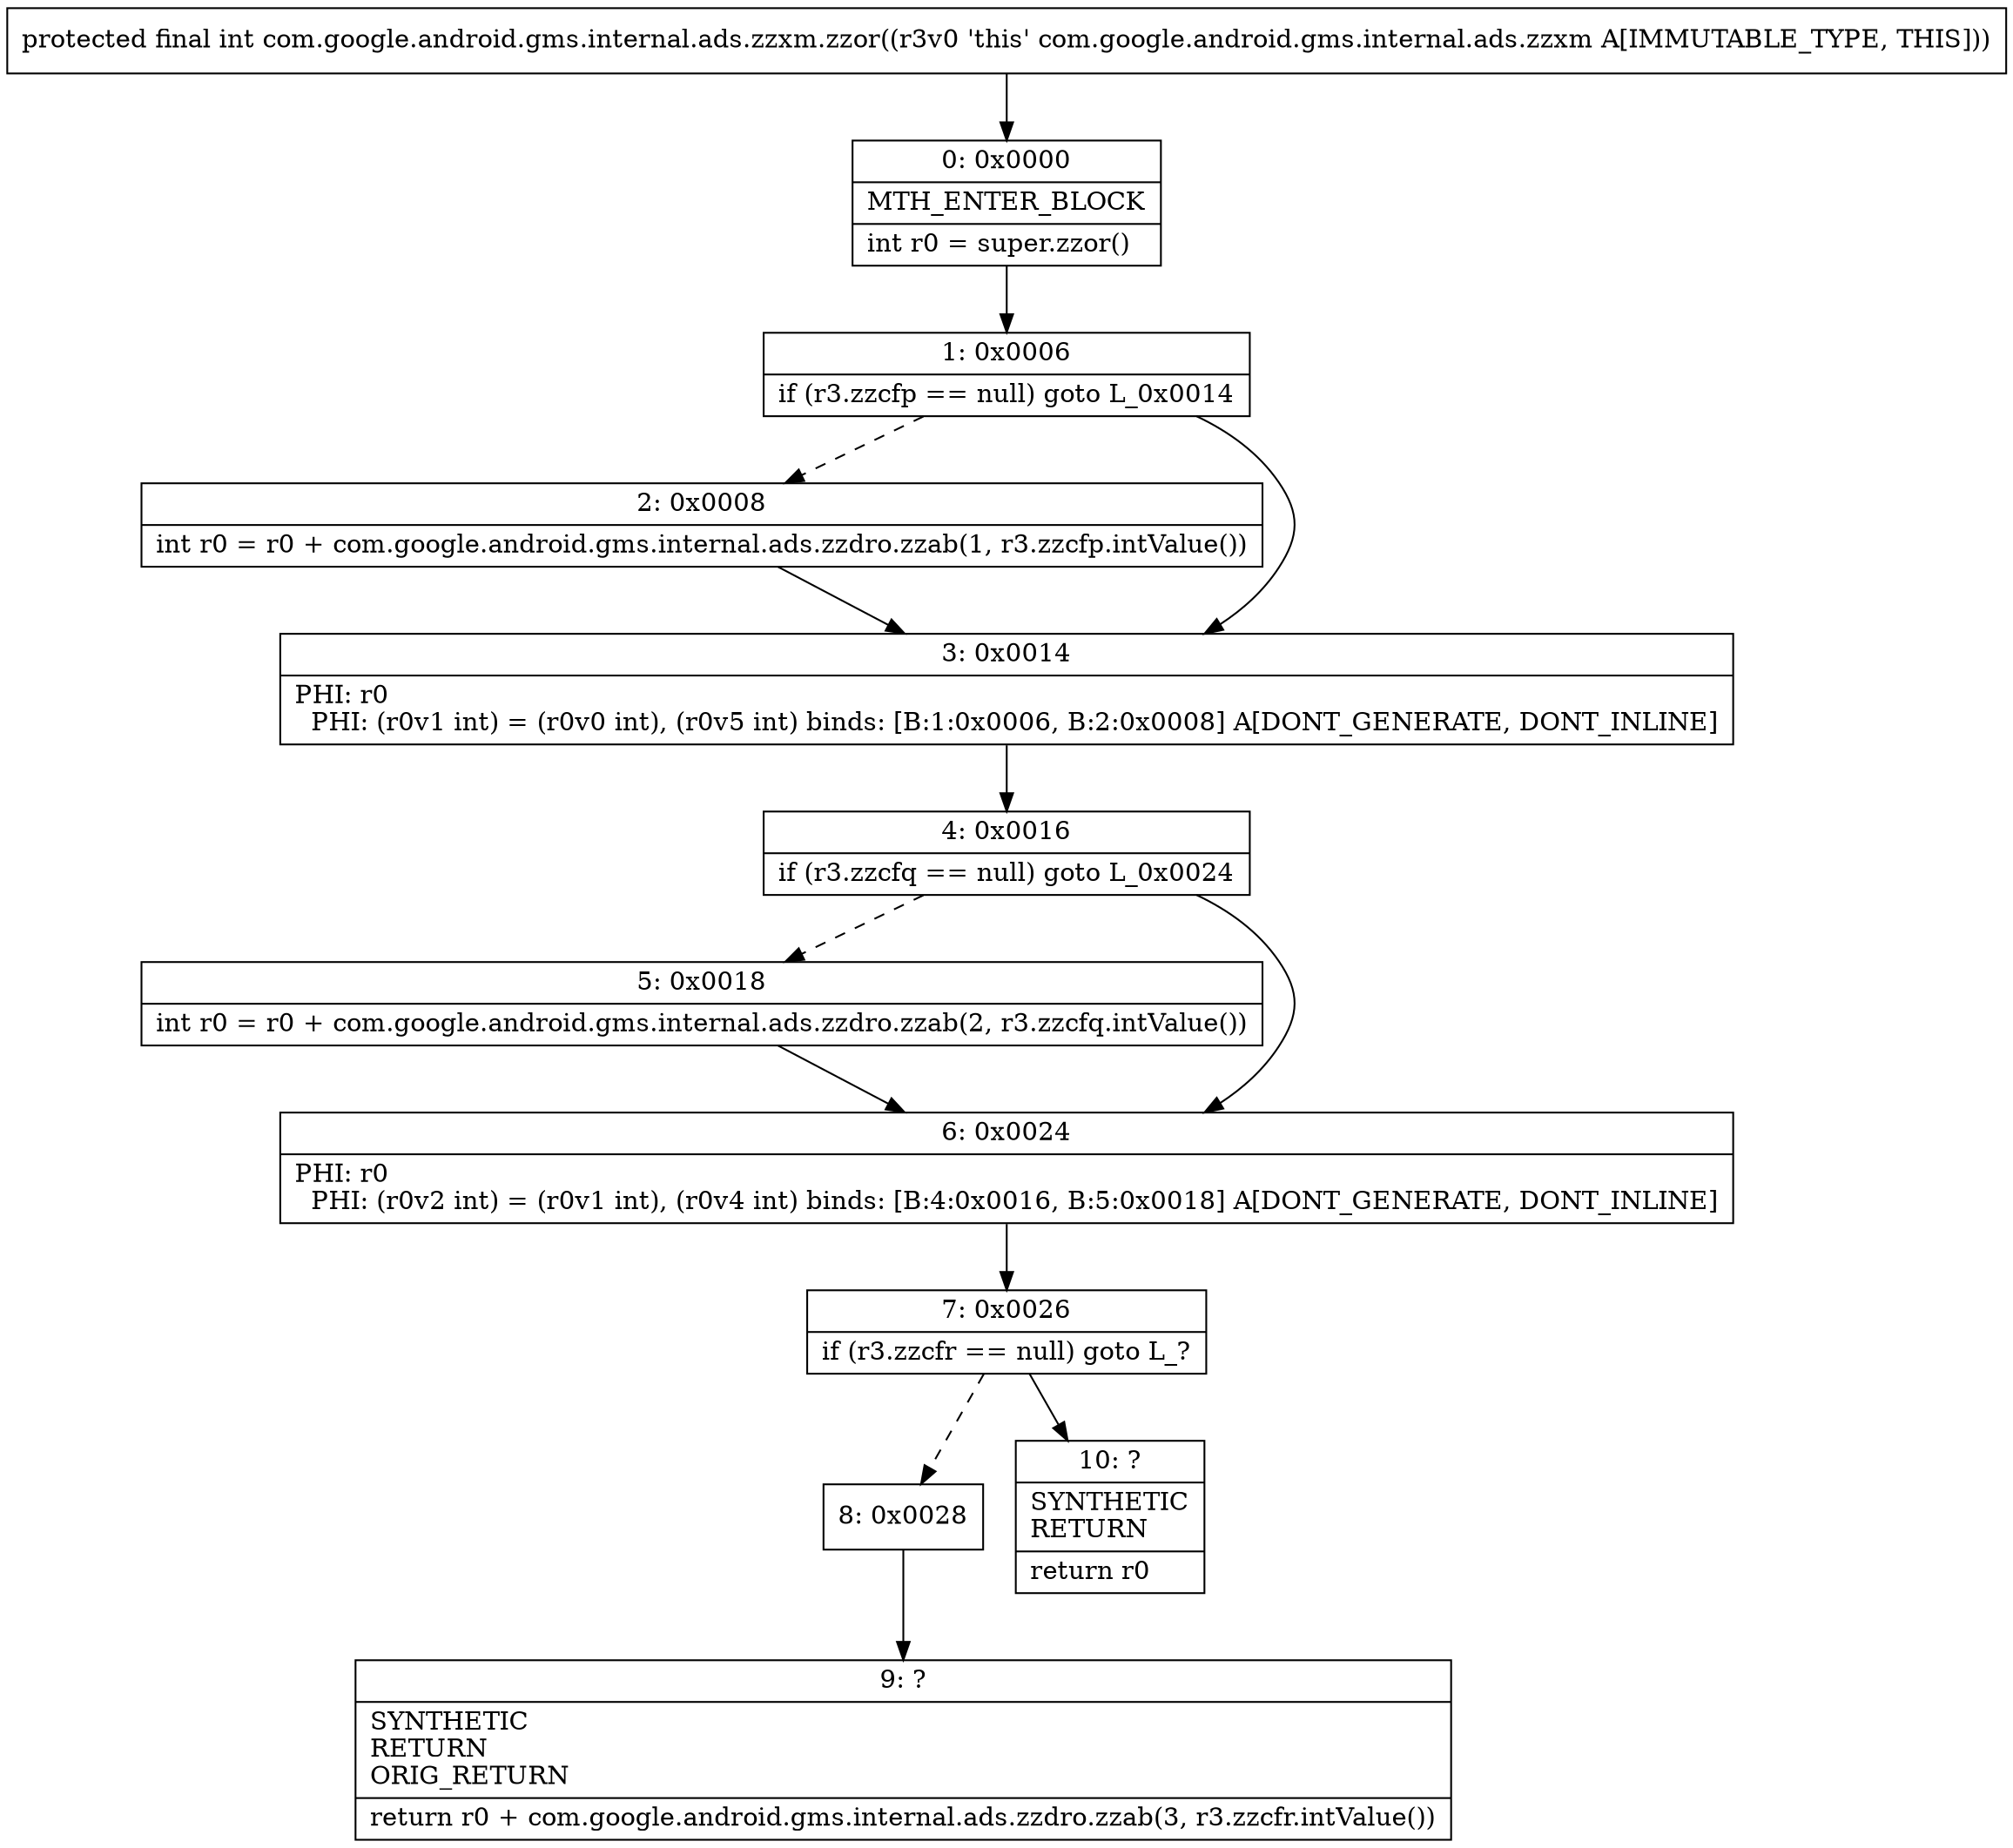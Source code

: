digraph "CFG forcom.google.android.gms.internal.ads.zzxm.zzor()I" {
Node_0 [shape=record,label="{0\:\ 0x0000|MTH_ENTER_BLOCK\l|int r0 = super.zzor()\l}"];
Node_1 [shape=record,label="{1\:\ 0x0006|if (r3.zzcfp == null) goto L_0x0014\l}"];
Node_2 [shape=record,label="{2\:\ 0x0008|int r0 = r0 + com.google.android.gms.internal.ads.zzdro.zzab(1, r3.zzcfp.intValue())\l}"];
Node_3 [shape=record,label="{3\:\ 0x0014|PHI: r0 \l  PHI: (r0v1 int) = (r0v0 int), (r0v5 int) binds: [B:1:0x0006, B:2:0x0008] A[DONT_GENERATE, DONT_INLINE]\l}"];
Node_4 [shape=record,label="{4\:\ 0x0016|if (r3.zzcfq == null) goto L_0x0024\l}"];
Node_5 [shape=record,label="{5\:\ 0x0018|int r0 = r0 + com.google.android.gms.internal.ads.zzdro.zzab(2, r3.zzcfq.intValue())\l}"];
Node_6 [shape=record,label="{6\:\ 0x0024|PHI: r0 \l  PHI: (r0v2 int) = (r0v1 int), (r0v4 int) binds: [B:4:0x0016, B:5:0x0018] A[DONT_GENERATE, DONT_INLINE]\l}"];
Node_7 [shape=record,label="{7\:\ 0x0026|if (r3.zzcfr == null) goto L_?\l}"];
Node_8 [shape=record,label="{8\:\ 0x0028}"];
Node_9 [shape=record,label="{9\:\ ?|SYNTHETIC\lRETURN\lORIG_RETURN\l|return r0 + com.google.android.gms.internal.ads.zzdro.zzab(3, r3.zzcfr.intValue())\l}"];
Node_10 [shape=record,label="{10\:\ ?|SYNTHETIC\lRETURN\l|return r0\l}"];
MethodNode[shape=record,label="{protected final int com.google.android.gms.internal.ads.zzxm.zzor((r3v0 'this' com.google.android.gms.internal.ads.zzxm A[IMMUTABLE_TYPE, THIS])) }"];
MethodNode -> Node_0;
Node_0 -> Node_1;
Node_1 -> Node_2[style=dashed];
Node_1 -> Node_3;
Node_2 -> Node_3;
Node_3 -> Node_4;
Node_4 -> Node_5[style=dashed];
Node_4 -> Node_6;
Node_5 -> Node_6;
Node_6 -> Node_7;
Node_7 -> Node_8[style=dashed];
Node_7 -> Node_10;
Node_8 -> Node_9;
}

